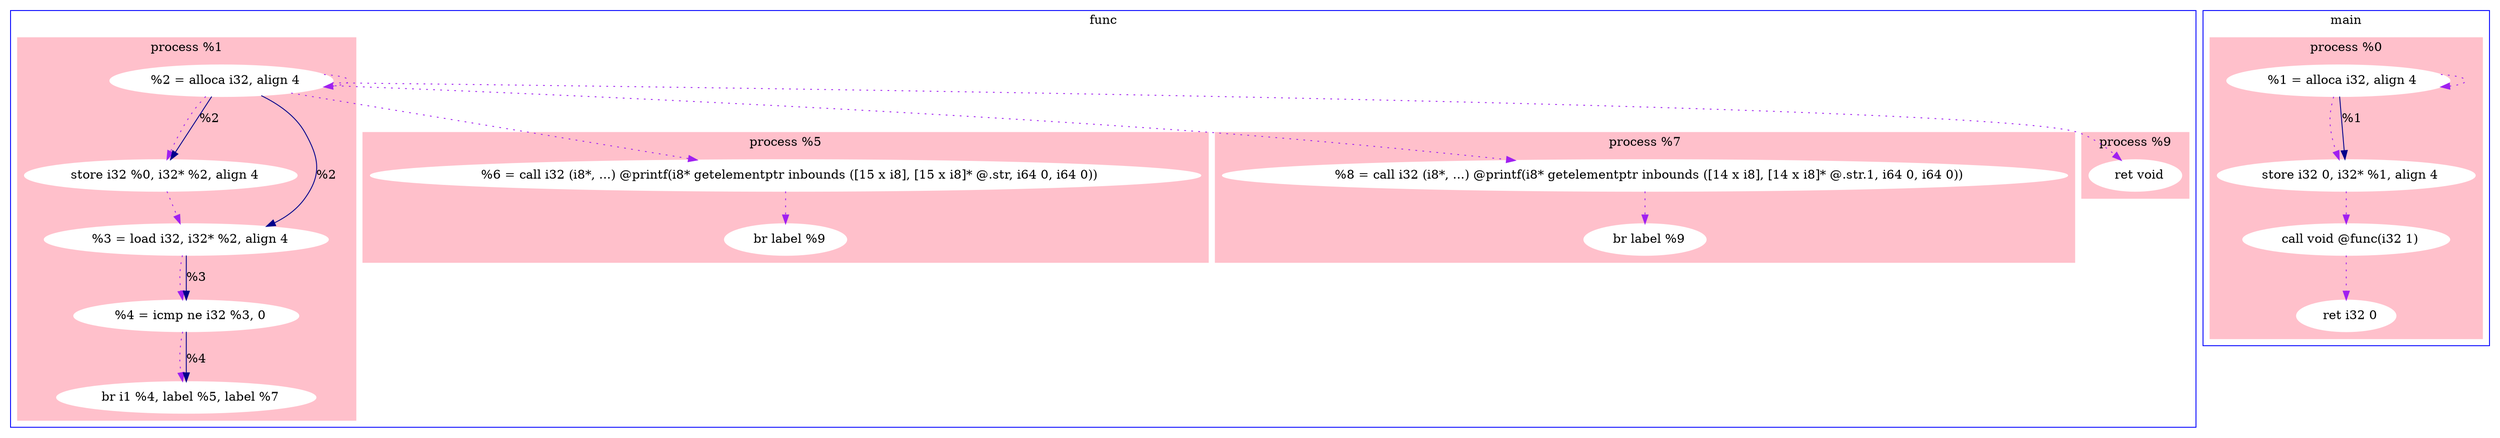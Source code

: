 digraph LLVM {
subgraph cluster_func{
node [style=filled];
label = "func"
subgraph cluster_0{
style=filled;
color=pink;
node [style=filled,color=white];
5652524720[label = "  %2 = alloca i32, align 4", ]
5652104288[label = "  store i32 %0, i32* %2, align 4", ]
5652524448[label = "  %3 = load i32, i32* %2, align 4", ]
5652521008[label = "  %4 = icmp ne i32 %3, 0", ]
5652521168[label = "  br i1 %4, label %5, label %7", ]
label = "process %1"
}
5652524720 -> 5652524720[color = "purple", style = "dotted"]
5652524720 -> 5652104288[color = "purple", style = "dotted"]
5652104288 -> 5652524448[color = "purple", style = "dotted"]
5652524448 -> 5652521008[color = "purple", style = "dotted"]
5652521008 -> 5652521168[color = "purple", style = "dotted"]

subgraph cluster_1{
style=filled;
color=pink;
node [style=filled,color=white];
5652526016[label = "  %6 = call i32 (i8*, ...) @printf(i8* getelementptr inbounds ([15 x i8], [15 x i8]* @.str, i64 0, i64 0))", ]
5652526128[label = "  br label %9", ]
label = "process %5"
}
5652524720 -> 5652526016[color = "purple", style = "dotted"]
5652526016 -> 5652526128[color = "purple", style = "dotted"]

subgraph cluster_2{
style=filled;
color=pink;
node [style=filled,color=white];
5652526528[label = "  %8 = call i32 (i8*, ...) @printf(i8* getelementptr inbounds ([14 x i8], [14 x i8]* @.str.1, i64 0, i64 0))", ]
5652526640[label = "  br label %9", ]
label = "process %7"
}
5652524720 -> 5652526528[color = "purple", style = "dotted"]
5652526528 -> 5652526640[color = "purple", style = "dotted"]

subgraph cluster_3{
style=filled;
color=pink;
node [style=filled,color=white];
5652516480[label = "  ret void", ]
label = "process %9"
}
5652524720 -> 5652516480[color = "purple", style = "dotted"]

5652524720 -> 5652524448 [label = "%2"color = "darkblue"]
5652524720 -> 5652104288 [label = "%2"color = "darkblue"]
5652524448 -> 5652521008 [label = "%3"color = "darkblue"]
5652521008 -> 5652521168 [label = "%4"color = "darkblue"]
color=blue
}
subgraph cluster_main{
node [style=filled];
label = "main"
subgraph cluster_0{
style=filled;
color=pink;
node [style=filled,color=white];
5652099744[label = "  %1 = alloca i32, align 4", ]
5652099888[label = "  store i32 0, i32* %1, align 4", ]
5652100016[label = "  call void @func(i32 1)", ]
5652100256[label = "  ret i32 0", ]
label = "process %0"
}
5652099744 -> 5652099744[color = "purple", style = "dotted"]
5652099744 -> 5652099888[color = "purple", style = "dotted"]
5652099888 -> 5652100016[color = "purple", style = "dotted"]
5652100016 -> 5652100256[color = "purple", style = "dotted"]

5652099744 -> 5652099888 [label = "%1"color = "darkblue"]
color=blue
}

}
